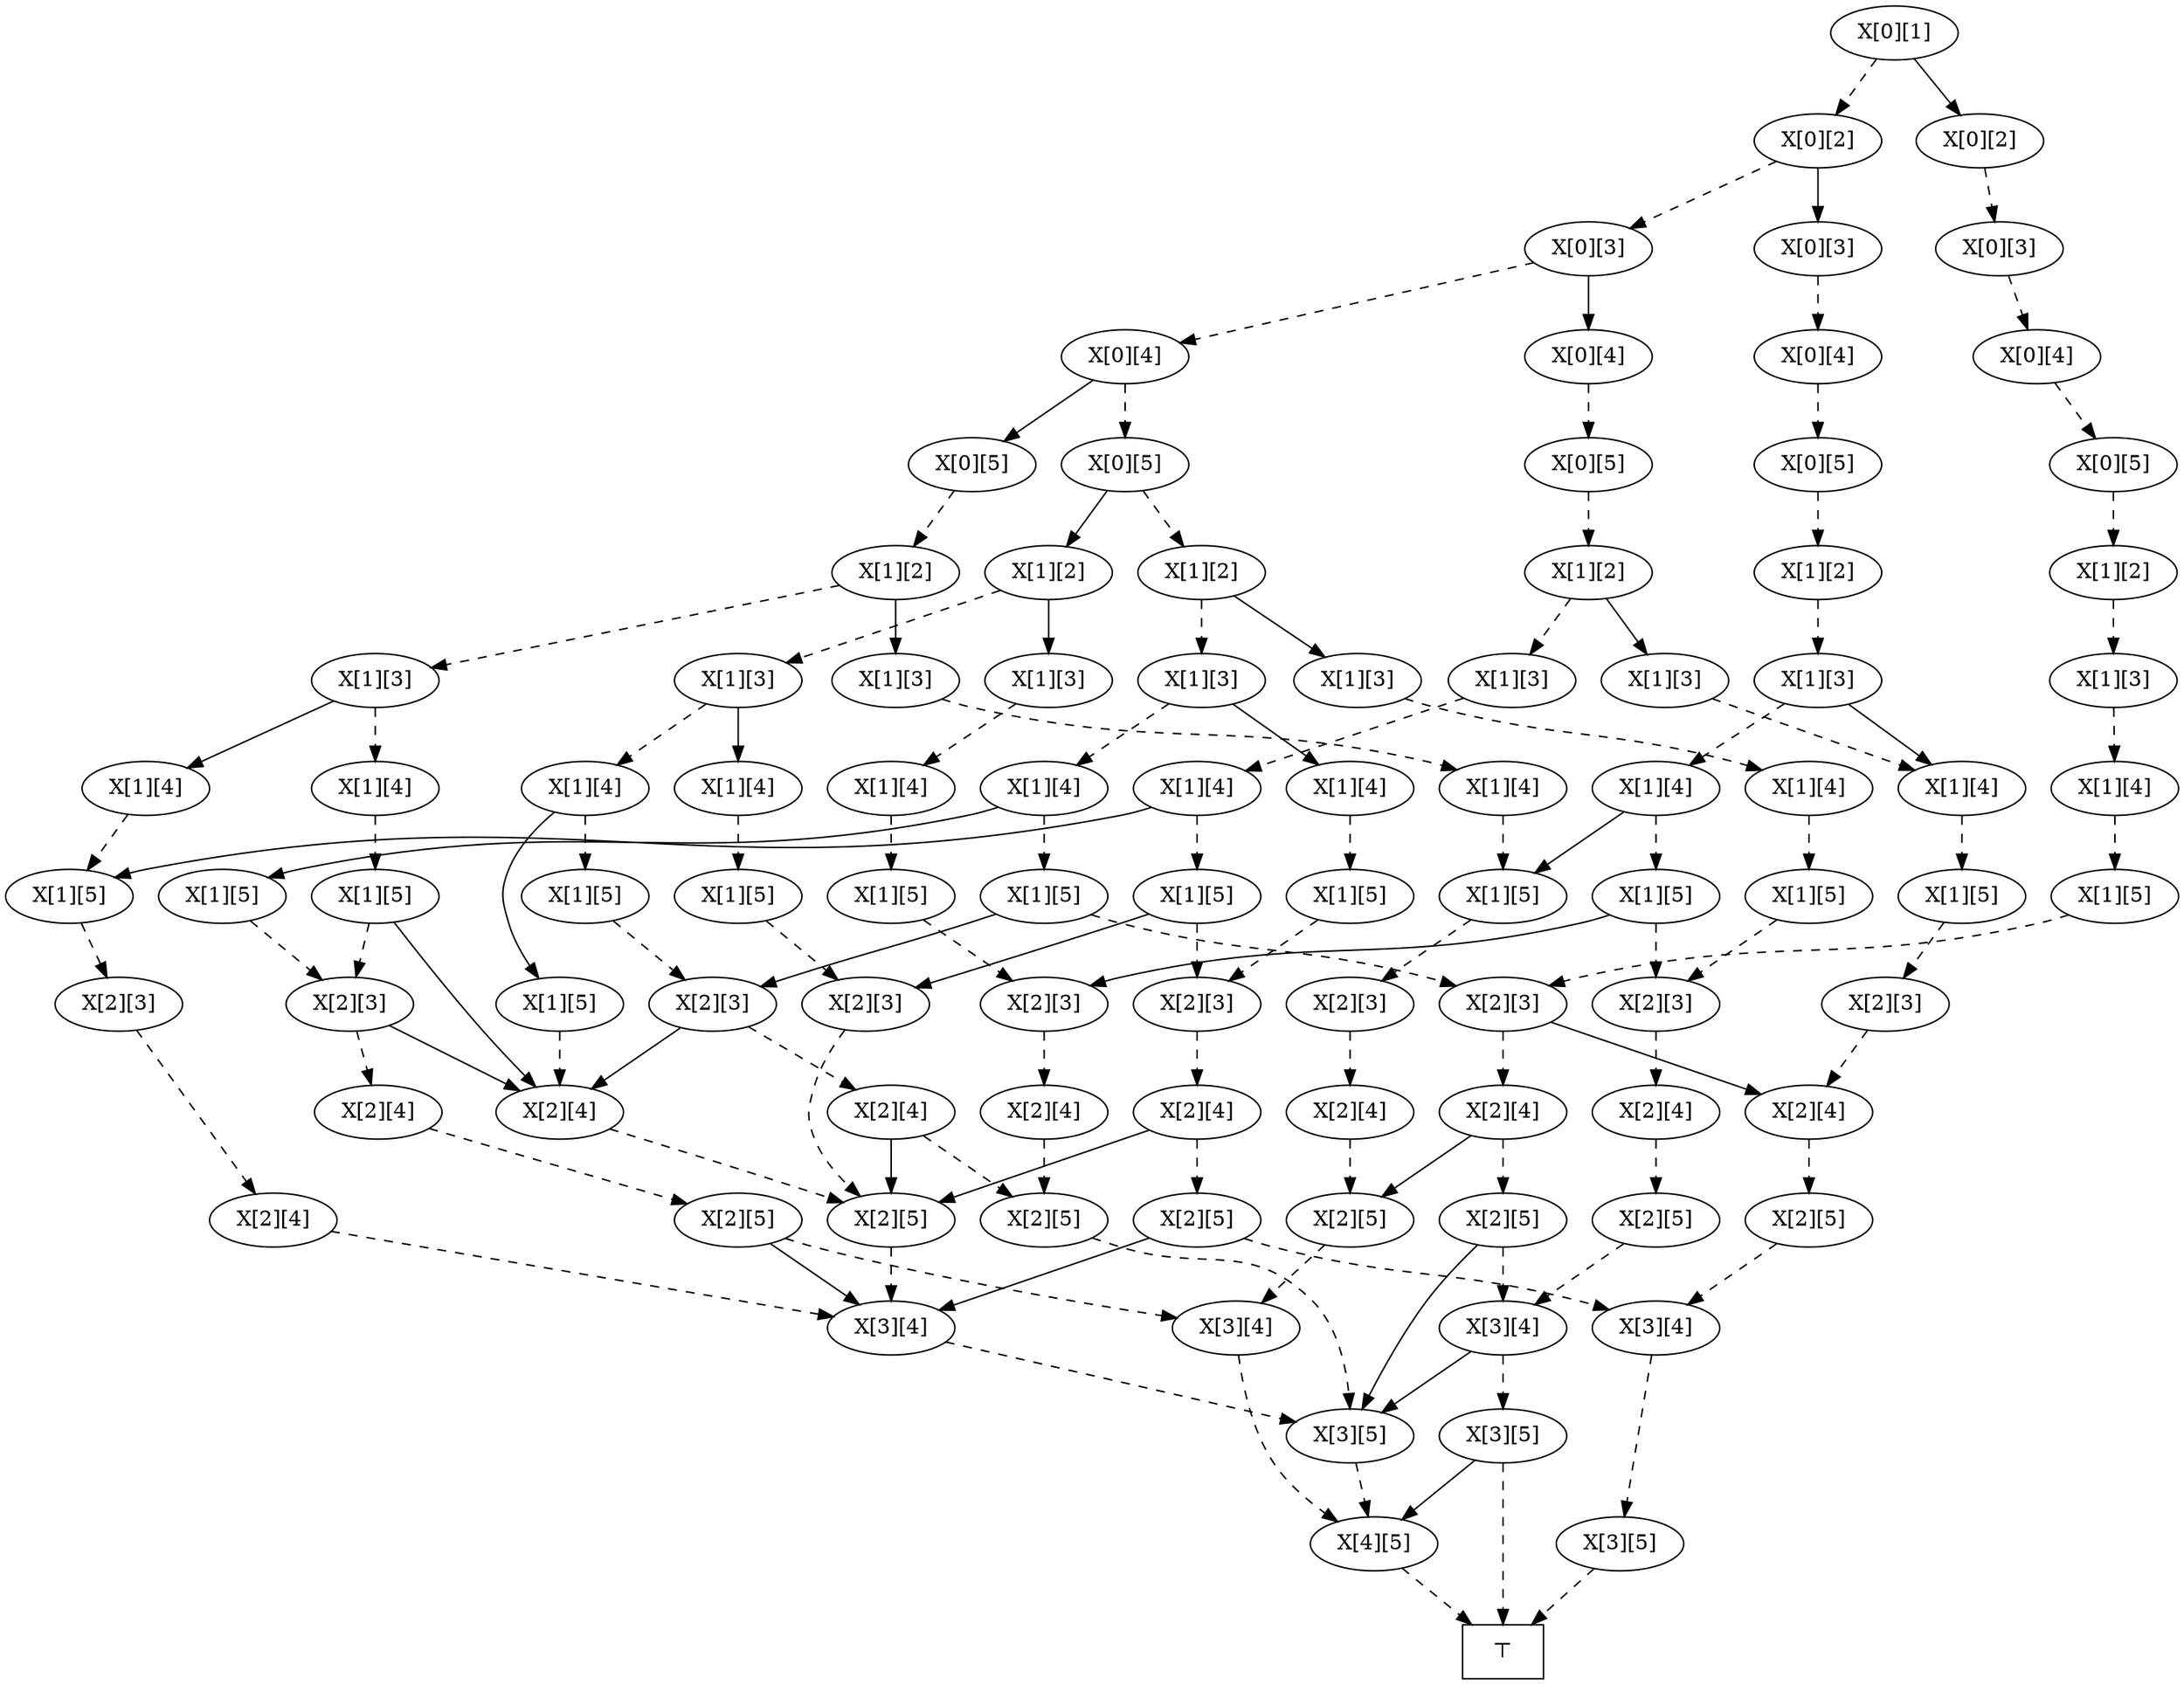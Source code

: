 digraph SetPartition {
    n96 [label="X[0][1]"];
    n95 [label="X[0][2]"];
    n94 [label="X[0][2]"];
    n93 [label="X[0][3]"];
    n92 [label="X[0][3]"];
    n91 [label="X[0][3]"];
    n90 [label="X[0][4]"];
    n89 [label="X[0][4]"];
    n88 [label="X[0][4]"];
    n87 [label="X[0][4]"];
    n86 [label="X[0][5]"];
    n85 [label="X[0][5]"];
    n84 [label="X[0][5]"];
    n83 [label="X[0][5]"];
    n82 [label="X[0][5]"];
    n81 [label="X[1][2]"];
    n80 [label="X[1][2]"];
    n79 [label="X[1][2]"];
    n78 [label="X[1][2]"];
    n77 [label="X[1][2]"];
    n76 [label="X[1][2]"];
    n75 [label="X[1][3]"];
    n74 [label="X[1][3]"];
    n73 [label="X[1][3]"];
    n72 [label="X[1][3]"];
    n71 [label="X[1][3]"];
    n70 [label="X[1][3]"];
    n69 [label="X[1][3]"];
    n68 [label="X[1][3]"];
    n67 [label="X[1][3]"];
    n66 [label="X[1][3]"];
    n65 [label="X[1][4]"];
    n64 [label="X[1][4]"];
    n63 [label="X[1][4]"];
    n62 [label="X[1][4]"];
    n61 [label="X[1][4]"];
    n60 [label="X[1][4]"];
    n59 [label="X[1][4]"];
    n58 [label="X[1][4]"];
    n57 [label="X[1][4]"];
    n56 [label="X[1][4]"];
    n55 [label="X[1][4]"];
    n54 [label="X[1][4]"];
    n53 [label="X[1][4]"];
    n52 [label="X[1][5]"];
    n51 [label="X[1][5]"];
    n50 [label="X[1][5]"];
    n49 [label="X[1][5]"];
    n48 [label="X[1][5]"];
    n47 [label="X[1][5]"];
    n46 [label="X[1][5]"];
    n45 [label="X[1][5]"];
    n44 [label="X[1][5]"];
    n43 [label="X[1][5]"];
    n42 [label="X[1][5]"];
    n41 [label="X[1][5]"];
    n40 [label="X[1][5]"];
    n39 [label="X[1][5]"];
    n38 [label="X[1][5]"];
    n37 [label="X[2][3]"];
    n36 [label="X[2][3]"];
    n35 [label="X[2][3]"];
    n34 [label="X[2][3]"];
    n33 [label="X[2][3]"];
    n32 [label="X[2][3]"];
    n31 [label="X[2][3]"];
    n30 [label="X[2][3]"];
    n29 [label="X[2][3]"];
    n28 [label="X[2][3]"];
    n27 [label="X[2][4]"];
    n26 [label="X[2][4]"];
    n25 [label="X[2][4]"];
    n24 [label="X[2][4]"];
    n23 [label="X[2][4]"];
    n22 [label="X[2][4]"];
    n21 [label="X[2][4]"];
    n20 [label="X[2][4]"];
    n19 [label="X[2][4]"];
    n18 [label="X[2][4]"];
    n17 [label="X[2][5]"];
    n16 [label="X[2][5]"];
    n15 [label="X[2][5]"];
    n14 [label="X[2][5]"];
    n13 [label="X[2][5]"];
    n12 [label="X[2][5]"];
    n11 [label="X[2][5]"];
    n10 [label="X[2][5]"];
    n9 [label="X[3][4]"];
    n8 [label="X[3][4]"];
    n7 [label="X[3][4]"];
    n6 [label="X[3][4]"];
    n5 [label="X[3][5]"];
    n4 [label="X[3][5]"];
    n3 [label="X[3][5]"];
    n2 [label="X[4][5]"];
    n1 [label="⊤", shape = box];
    n96 -> n94 [style=dashed];
    n96 -> n95 [style=solid];
    n95 -> n92 [style=dashed];
    n94 -> n93 [style=dashed];
    n94 -> n91 [style=solid];
    n93 -> n89 [style=dashed];
    n93 -> n90 [style=solid];
    n92 -> n88 [style=dashed];
    n91 -> n87 [style=dashed];
    n90 -> n86 [style=dashed];
    n89 -> n82 [style=dashed];
    n89 -> n83 [style=solid];
    n88 -> n85 [style=dashed];
    n87 -> n84 [style=dashed];
    n86 -> n81 [style=dashed];
    n85 -> n79 [style=dashed];
    n84 -> n78 [style=dashed];
    n83 -> n76 [style=dashed];
    n82 -> n80 [style=dashed];
    n82 -> n77 [style=solid];
    n81 -> n66 [style=dashed];
    n81 -> n69 [style=solid];
    n80 -> n67 [style=dashed];
    n80 -> n68 [style=solid];
    n79 -> n75 [style=dashed];
    n78 -> n74 [style=dashed];
    n77 -> n70 [style=dashed];
    n77 -> n71 [style=solid];
    n76 -> n72 [style=dashed];
    n76 -> n73 [style=solid];
    n75 -> n55 [style=dashed];
    n74 -> n60 [style=dashed];
    n74 -> n61 [style=solid];
    n73 -> n59 [style=dashed];
    n72 -> n58 [style=dashed];
    n72 -> n65 [style=solid];
    n71 -> n53 [style=dashed];
    n70 -> n64 [style=dashed];
    n70 -> n54 [style=solid];
    n69 -> n61 [style=dashed];
    n68 -> n56 [style=dashed];
    n67 -> n63 [style=dashed];
    n67 -> n62 [style=solid];
    n66 -> n57 [style=dashed];
    n65 -> n50 [style=dashed];
    n64 -> n46 [style=dashed];
    n64 -> n44 [style=solid];
    n63 -> n41 [style=dashed];
    n63 -> n43 [style=solid];
    n62 -> n38 [style=dashed];
    n61 -> n40 [style=dashed];
    n60 -> n45 [style=dashed];
    n60 -> n52 [style=solid];
    n59 -> n52 [style=dashed];
    n58 -> n49 [style=dashed];
    n57 -> n42 [style=dashed];
    n57 -> n50 [style=solid];
    n56 -> n47 [style=dashed];
    n55 -> n39 [style=dashed];
    n54 -> n51 [style=dashed];
    n53 -> n48 [style=dashed];
    n52 -> n36 [style=dashed];
    n51 -> n35 [style=dashed];
    n50 -> n34 [style=dashed];
    n49 -> n37 [style=dashed];
    n49 -> n26 [style=solid];
    n48 -> n33 [style=dashed];
    n47 -> n31 [style=dashed];
    n46 -> n29 [style=dashed];
    n45 -> n31 [style=dashed];
    n45 -> n33 [style=solid];
    n44 -> n26 [style=dashed];
    n43 -> n37 [style=dashed];
    n42 -> n30 [style=dashed];
    n42 -> n35 [style=solid];
    n41 -> n28 [style=dashed];
    n41 -> n29 [style=solid];
    n40 -> n32 [style=dashed];
    n39 -> n28 [style=dashed];
    n38 -> n30 [style=dashed];
    n37 -> n22 [style=dashed];
    n37 -> n26 [style=solid];
    n36 -> n21 [style=dashed];
    n35 -> n11 [style=dashed];
    n34 -> n27 [style=dashed];
    n33 -> n19 [style=dashed];
    n32 -> n25 [style=dashed];
    n31 -> n24 [style=dashed];
    n30 -> n20 [style=dashed];
    n29 -> n18 [style=dashed];
    n29 -> n26 [style=solid];
    n28 -> n23 [style=dashed];
    n28 -> n25 [style=solid];
    n27 -> n9 [style=dashed];
    n26 -> n11 [style=dashed];
    n25 -> n14 [style=dashed];
    n24 -> n16 [style=dashed];
    n23 -> n10 [style=dashed];
    n23 -> n17 [style=solid];
    n22 -> n15 [style=dashed];
    n21 -> n17 [style=dashed];
    n20 -> n12 [style=dashed];
    n20 -> n11 [style=solid];
    n19 -> n13 [style=dashed];
    n18 -> n13 [style=dashed];
    n18 -> n11 [style=solid];
    n17 -> n8 [style=dashed];
    n16 -> n6 [style=dashed];
    n15 -> n8 [style=dashed];
    n15 -> n9 [style=solid];
    n14 -> n7 [style=dashed];
    n13 -> n5 [style=dashed];
    n12 -> n7 [style=dashed];
    n12 -> n9 [style=solid];
    n11 -> n9 [style=dashed];
    n10 -> n6 [style=dashed];
    n10 -> n5 [style=solid];
    n9 -> n5 [style=dashed];
    n8 -> n2 [style=dashed];
    n7 -> n3 [style=dashed];
    n6 -> n4 [style=dashed];
    n6 -> n5 [style=solid];
    n5 -> n2 [style=dashed];
    n4 -> n1 [style=dashed];
    n4 -> n2 [style=solid];
    n3 -> n1 [style=dashed];
    n2 -> n1 [style=dashed];
}
